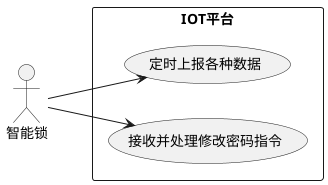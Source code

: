@startuml 智能锁用例图

' 定义角色
left to right direction
actor "智能锁" as SmartLock

' 定义用例
rectangle "IOT平台" {
  usecase "定时上报各种数据" as UC1
  usecase "接收并处理修改密码指令" as UC4
}

' 建立关系
SmartLock --> UC1
SmartLock --> UC4

@enduml